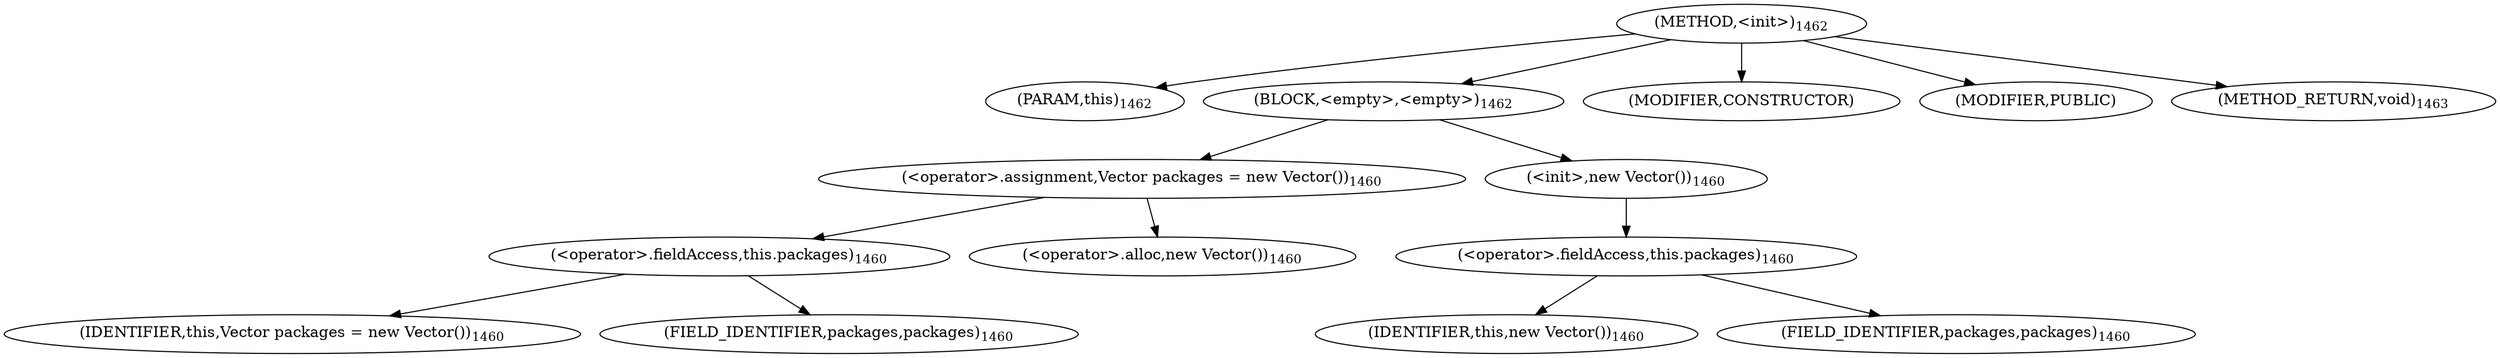 digraph "&lt;init&gt;" {  
"2655" [label = <(METHOD,&lt;init&gt;)<SUB>1462</SUB>> ]
"2656" [label = <(PARAM,this)<SUB>1462</SUB>> ]
"2657" [label = <(BLOCK,&lt;empty&gt;,&lt;empty&gt;)<SUB>1462</SUB>> ]
"2658" [label = <(&lt;operator&gt;.assignment,Vector packages = new Vector())<SUB>1460</SUB>> ]
"2659" [label = <(&lt;operator&gt;.fieldAccess,this.packages)<SUB>1460</SUB>> ]
"2660" [label = <(IDENTIFIER,this,Vector packages = new Vector())<SUB>1460</SUB>> ]
"2661" [label = <(FIELD_IDENTIFIER,packages,packages)<SUB>1460</SUB>> ]
"2662" [label = <(&lt;operator&gt;.alloc,new Vector())<SUB>1460</SUB>> ]
"2663" [label = <(&lt;init&gt;,new Vector())<SUB>1460</SUB>> ]
"2664" [label = <(&lt;operator&gt;.fieldAccess,this.packages)<SUB>1460</SUB>> ]
"2665" [label = <(IDENTIFIER,this,new Vector())<SUB>1460</SUB>> ]
"2666" [label = <(FIELD_IDENTIFIER,packages,packages)<SUB>1460</SUB>> ]
"2667" [label = <(MODIFIER,CONSTRUCTOR)> ]
"2668" [label = <(MODIFIER,PUBLIC)> ]
"2669" [label = <(METHOD_RETURN,void)<SUB>1463</SUB>> ]
  "2655" -> "2656" 
  "2655" -> "2657" 
  "2655" -> "2667" 
  "2655" -> "2668" 
  "2655" -> "2669" 
  "2657" -> "2658" 
  "2657" -> "2663" 
  "2658" -> "2659" 
  "2658" -> "2662" 
  "2659" -> "2660" 
  "2659" -> "2661" 
  "2663" -> "2664" 
  "2664" -> "2665" 
  "2664" -> "2666" 
}
